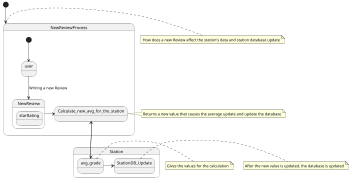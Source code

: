 @startuml
'https://plantuml.com/state-diagram

scale 350 width
[*] --> NewReviewProcess



state NewReviewProcess {
  [*] --> user
  user --> NewReview : Writing a new Review
  NewReview -> Calculate_new_avg_for_the_station


state NewReview {
state starRating
}
}


state Station {
state avg_grade
Calculate_new_avg_for_the_station --> avg_grade
avg_grade -> Calculate_new_avg_for_the_station
avg_grade->StationDB_Update
}
note right of NewReviewProcess : How does a new Review affect the station's data and station database update
note right of avg_grade : Gives the values for the calculation
note right of Calculate_new_avg_for_the_station : Returns a new value that causes the average update and update the database
note right of StationDB_Update:After the new value is updated, the database is updated
@enduml